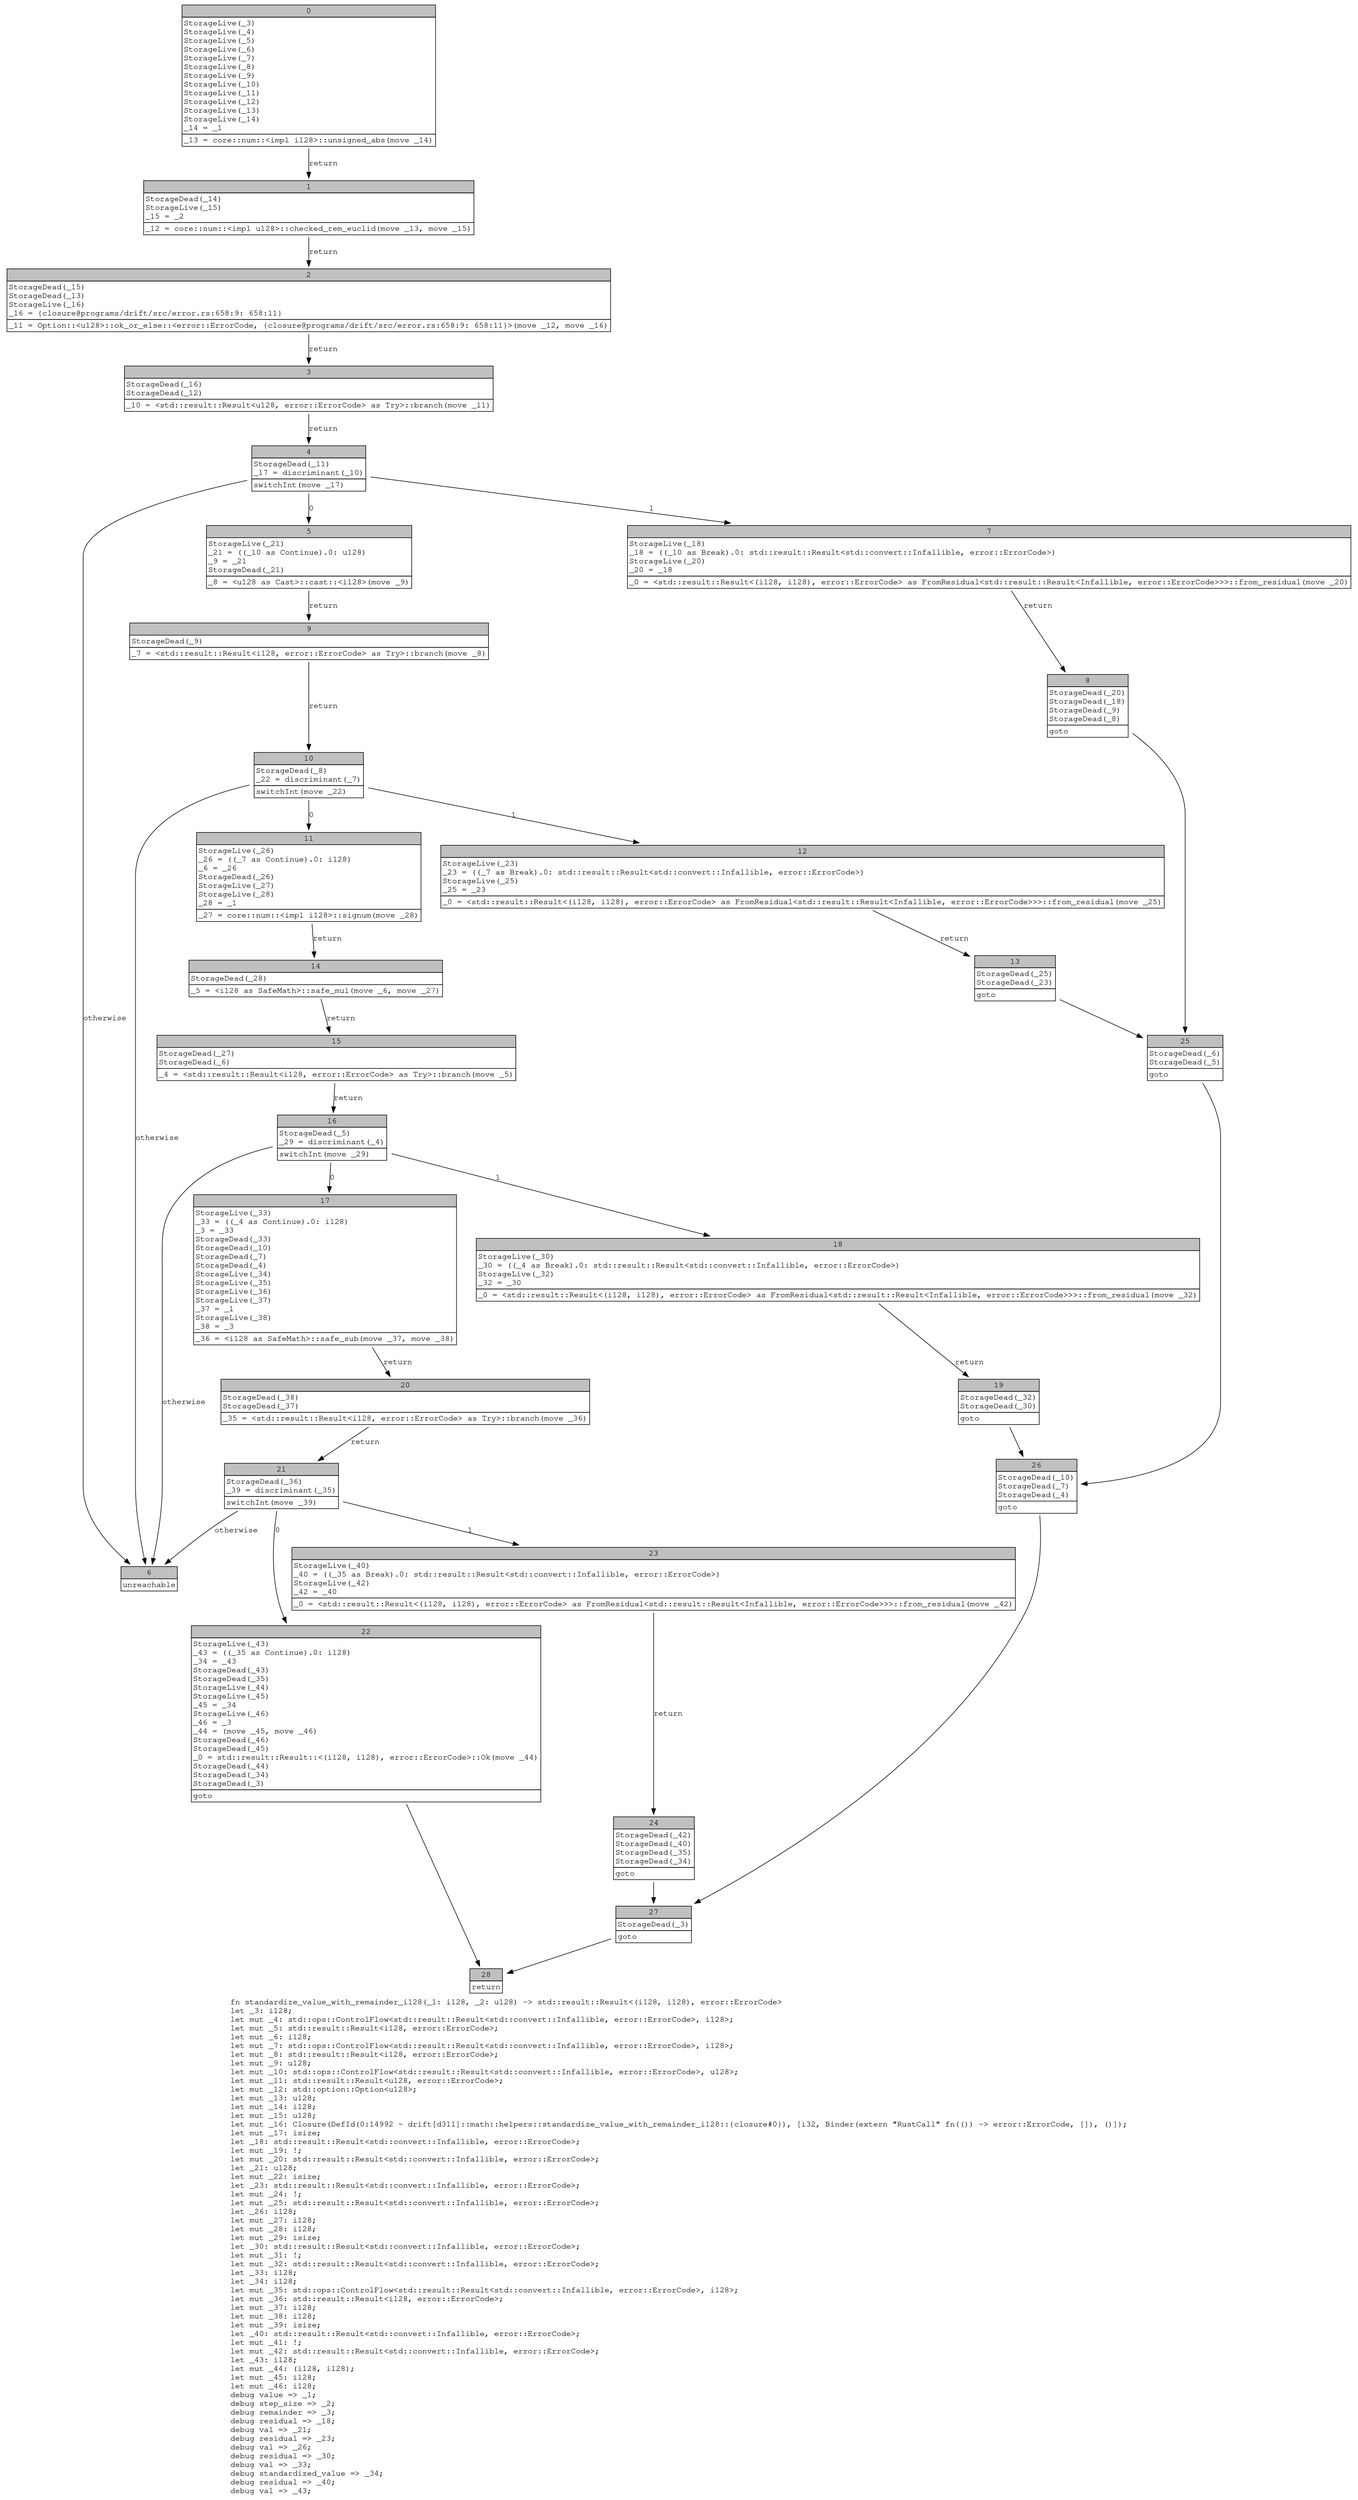 digraph Mir_0_2315 {
    graph [fontname="Courier, monospace"];
    node [fontname="Courier, monospace"];
    edge [fontname="Courier, monospace"];
    label=<fn standardize_value_with_remainder_i128(_1: i128, _2: u128) -&gt; std::result::Result&lt;(i128, i128), error::ErrorCode&gt;<br align="left"/>let _3: i128;<br align="left"/>let mut _4: std::ops::ControlFlow&lt;std::result::Result&lt;std::convert::Infallible, error::ErrorCode&gt;, i128&gt;;<br align="left"/>let mut _5: std::result::Result&lt;i128, error::ErrorCode&gt;;<br align="left"/>let mut _6: i128;<br align="left"/>let mut _7: std::ops::ControlFlow&lt;std::result::Result&lt;std::convert::Infallible, error::ErrorCode&gt;, i128&gt;;<br align="left"/>let mut _8: std::result::Result&lt;i128, error::ErrorCode&gt;;<br align="left"/>let mut _9: u128;<br align="left"/>let mut _10: std::ops::ControlFlow&lt;std::result::Result&lt;std::convert::Infallible, error::ErrorCode&gt;, u128&gt;;<br align="left"/>let mut _11: std::result::Result&lt;u128, error::ErrorCode&gt;;<br align="left"/>let mut _12: std::option::Option&lt;u128&gt;;<br align="left"/>let mut _13: u128;<br align="left"/>let mut _14: i128;<br align="left"/>let mut _15: u128;<br align="left"/>let mut _16: Closure(DefId(0:14992 ~ drift[d311]::math::helpers::standardize_value_with_remainder_i128::{closure#0}), [i32, Binder(extern &quot;RustCall&quot; fn(()) -&gt; error::ErrorCode, []), ()]);<br align="left"/>let mut _17: isize;<br align="left"/>let _18: std::result::Result&lt;std::convert::Infallible, error::ErrorCode&gt;;<br align="left"/>let mut _19: !;<br align="left"/>let mut _20: std::result::Result&lt;std::convert::Infallible, error::ErrorCode&gt;;<br align="left"/>let _21: u128;<br align="left"/>let mut _22: isize;<br align="left"/>let _23: std::result::Result&lt;std::convert::Infallible, error::ErrorCode&gt;;<br align="left"/>let mut _24: !;<br align="left"/>let mut _25: std::result::Result&lt;std::convert::Infallible, error::ErrorCode&gt;;<br align="left"/>let _26: i128;<br align="left"/>let mut _27: i128;<br align="left"/>let mut _28: i128;<br align="left"/>let mut _29: isize;<br align="left"/>let _30: std::result::Result&lt;std::convert::Infallible, error::ErrorCode&gt;;<br align="left"/>let mut _31: !;<br align="left"/>let mut _32: std::result::Result&lt;std::convert::Infallible, error::ErrorCode&gt;;<br align="left"/>let _33: i128;<br align="left"/>let _34: i128;<br align="left"/>let mut _35: std::ops::ControlFlow&lt;std::result::Result&lt;std::convert::Infallible, error::ErrorCode&gt;, i128&gt;;<br align="left"/>let mut _36: std::result::Result&lt;i128, error::ErrorCode&gt;;<br align="left"/>let mut _37: i128;<br align="left"/>let mut _38: i128;<br align="left"/>let mut _39: isize;<br align="left"/>let _40: std::result::Result&lt;std::convert::Infallible, error::ErrorCode&gt;;<br align="left"/>let mut _41: !;<br align="left"/>let mut _42: std::result::Result&lt;std::convert::Infallible, error::ErrorCode&gt;;<br align="left"/>let _43: i128;<br align="left"/>let mut _44: (i128, i128);<br align="left"/>let mut _45: i128;<br align="left"/>let mut _46: i128;<br align="left"/>debug value =&gt; _1;<br align="left"/>debug step_size =&gt; _2;<br align="left"/>debug remainder =&gt; _3;<br align="left"/>debug residual =&gt; _18;<br align="left"/>debug val =&gt; _21;<br align="left"/>debug residual =&gt; _23;<br align="left"/>debug val =&gt; _26;<br align="left"/>debug residual =&gt; _30;<br align="left"/>debug val =&gt; _33;<br align="left"/>debug standardized_value =&gt; _34;<br align="left"/>debug residual =&gt; _40;<br align="left"/>debug val =&gt; _43;<br align="left"/>>;
    bb0__0_2315 [shape="none", label=<<table border="0" cellborder="1" cellspacing="0"><tr><td bgcolor="gray" align="center" colspan="1">0</td></tr><tr><td align="left" balign="left">StorageLive(_3)<br/>StorageLive(_4)<br/>StorageLive(_5)<br/>StorageLive(_6)<br/>StorageLive(_7)<br/>StorageLive(_8)<br/>StorageLive(_9)<br/>StorageLive(_10)<br/>StorageLive(_11)<br/>StorageLive(_12)<br/>StorageLive(_13)<br/>StorageLive(_14)<br/>_14 = _1<br/></td></tr><tr><td align="left">_13 = core::num::&lt;impl i128&gt;::unsigned_abs(move _14)</td></tr></table>>];
    bb1__0_2315 [shape="none", label=<<table border="0" cellborder="1" cellspacing="0"><tr><td bgcolor="gray" align="center" colspan="1">1</td></tr><tr><td align="left" balign="left">StorageDead(_14)<br/>StorageLive(_15)<br/>_15 = _2<br/></td></tr><tr><td align="left">_12 = core::num::&lt;impl u128&gt;::checked_rem_euclid(move _13, move _15)</td></tr></table>>];
    bb2__0_2315 [shape="none", label=<<table border="0" cellborder="1" cellspacing="0"><tr><td bgcolor="gray" align="center" colspan="1">2</td></tr><tr><td align="left" balign="left">StorageDead(_15)<br/>StorageDead(_13)<br/>StorageLive(_16)<br/>_16 = {closure@programs/drift/src/error.rs:658:9: 658:11}<br/></td></tr><tr><td align="left">_11 = Option::&lt;u128&gt;::ok_or_else::&lt;error::ErrorCode, {closure@programs/drift/src/error.rs:658:9: 658:11}&gt;(move _12, move _16)</td></tr></table>>];
    bb3__0_2315 [shape="none", label=<<table border="0" cellborder="1" cellspacing="0"><tr><td bgcolor="gray" align="center" colspan="1">3</td></tr><tr><td align="left" balign="left">StorageDead(_16)<br/>StorageDead(_12)<br/></td></tr><tr><td align="left">_10 = &lt;std::result::Result&lt;u128, error::ErrorCode&gt; as Try&gt;::branch(move _11)</td></tr></table>>];
    bb4__0_2315 [shape="none", label=<<table border="0" cellborder="1" cellspacing="0"><tr><td bgcolor="gray" align="center" colspan="1">4</td></tr><tr><td align="left" balign="left">StorageDead(_11)<br/>_17 = discriminant(_10)<br/></td></tr><tr><td align="left">switchInt(move _17)</td></tr></table>>];
    bb5__0_2315 [shape="none", label=<<table border="0" cellborder="1" cellspacing="0"><tr><td bgcolor="gray" align="center" colspan="1">5</td></tr><tr><td align="left" balign="left">StorageLive(_21)<br/>_21 = ((_10 as Continue).0: u128)<br/>_9 = _21<br/>StorageDead(_21)<br/></td></tr><tr><td align="left">_8 = &lt;u128 as Cast&gt;::cast::&lt;i128&gt;(move _9)</td></tr></table>>];
    bb6__0_2315 [shape="none", label=<<table border="0" cellborder="1" cellspacing="0"><tr><td bgcolor="gray" align="center" colspan="1">6</td></tr><tr><td align="left">unreachable</td></tr></table>>];
    bb7__0_2315 [shape="none", label=<<table border="0" cellborder="1" cellspacing="0"><tr><td bgcolor="gray" align="center" colspan="1">7</td></tr><tr><td align="left" balign="left">StorageLive(_18)<br/>_18 = ((_10 as Break).0: std::result::Result&lt;std::convert::Infallible, error::ErrorCode&gt;)<br/>StorageLive(_20)<br/>_20 = _18<br/></td></tr><tr><td align="left">_0 = &lt;std::result::Result&lt;(i128, i128), error::ErrorCode&gt; as FromResidual&lt;std::result::Result&lt;Infallible, error::ErrorCode&gt;&gt;&gt;::from_residual(move _20)</td></tr></table>>];
    bb8__0_2315 [shape="none", label=<<table border="0" cellborder="1" cellspacing="0"><tr><td bgcolor="gray" align="center" colspan="1">8</td></tr><tr><td align="left" balign="left">StorageDead(_20)<br/>StorageDead(_18)<br/>StorageDead(_9)<br/>StorageDead(_8)<br/></td></tr><tr><td align="left">goto</td></tr></table>>];
    bb9__0_2315 [shape="none", label=<<table border="0" cellborder="1" cellspacing="0"><tr><td bgcolor="gray" align="center" colspan="1">9</td></tr><tr><td align="left" balign="left">StorageDead(_9)<br/></td></tr><tr><td align="left">_7 = &lt;std::result::Result&lt;i128, error::ErrorCode&gt; as Try&gt;::branch(move _8)</td></tr></table>>];
    bb10__0_2315 [shape="none", label=<<table border="0" cellborder="1" cellspacing="0"><tr><td bgcolor="gray" align="center" colspan="1">10</td></tr><tr><td align="left" balign="left">StorageDead(_8)<br/>_22 = discriminant(_7)<br/></td></tr><tr><td align="left">switchInt(move _22)</td></tr></table>>];
    bb11__0_2315 [shape="none", label=<<table border="0" cellborder="1" cellspacing="0"><tr><td bgcolor="gray" align="center" colspan="1">11</td></tr><tr><td align="left" balign="left">StorageLive(_26)<br/>_26 = ((_7 as Continue).0: i128)<br/>_6 = _26<br/>StorageDead(_26)<br/>StorageLive(_27)<br/>StorageLive(_28)<br/>_28 = _1<br/></td></tr><tr><td align="left">_27 = core::num::&lt;impl i128&gt;::signum(move _28)</td></tr></table>>];
    bb12__0_2315 [shape="none", label=<<table border="0" cellborder="1" cellspacing="0"><tr><td bgcolor="gray" align="center" colspan="1">12</td></tr><tr><td align="left" balign="left">StorageLive(_23)<br/>_23 = ((_7 as Break).0: std::result::Result&lt;std::convert::Infallible, error::ErrorCode&gt;)<br/>StorageLive(_25)<br/>_25 = _23<br/></td></tr><tr><td align="left">_0 = &lt;std::result::Result&lt;(i128, i128), error::ErrorCode&gt; as FromResidual&lt;std::result::Result&lt;Infallible, error::ErrorCode&gt;&gt;&gt;::from_residual(move _25)</td></tr></table>>];
    bb13__0_2315 [shape="none", label=<<table border="0" cellborder="1" cellspacing="0"><tr><td bgcolor="gray" align="center" colspan="1">13</td></tr><tr><td align="left" balign="left">StorageDead(_25)<br/>StorageDead(_23)<br/></td></tr><tr><td align="left">goto</td></tr></table>>];
    bb14__0_2315 [shape="none", label=<<table border="0" cellborder="1" cellspacing="0"><tr><td bgcolor="gray" align="center" colspan="1">14</td></tr><tr><td align="left" balign="left">StorageDead(_28)<br/></td></tr><tr><td align="left">_5 = &lt;i128 as SafeMath&gt;::safe_mul(move _6, move _27)</td></tr></table>>];
    bb15__0_2315 [shape="none", label=<<table border="0" cellborder="1" cellspacing="0"><tr><td bgcolor="gray" align="center" colspan="1">15</td></tr><tr><td align="left" balign="left">StorageDead(_27)<br/>StorageDead(_6)<br/></td></tr><tr><td align="left">_4 = &lt;std::result::Result&lt;i128, error::ErrorCode&gt; as Try&gt;::branch(move _5)</td></tr></table>>];
    bb16__0_2315 [shape="none", label=<<table border="0" cellborder="1" cellspacing="0"><tr><td bgcolor="gray" align="center" colspan="1">16</td></tr><tr><td align="left" balign="left">StorageDead(_5)<br/>_29 = discriminant(_4)<br/></td></tr><tr><td align="left">switchInt(move _29)</td></tr></table>>];
    bb17__0_2315 [shape="none", label=<<table border="0" cellborder="1" cellspacing="0"><tr><td bgcolor="gray" align="center" colspan="1">17</td></tr><tr><td align="left" balign="left">StorageLive(_33)<br/>_33 = ((_4 as Continue).0: i128)<br/>_3 = _33<br/>StorageDead(_33)<br/>StorageDead(_10)<br/>StorageDead(_7)<br/>StorageDead(_4)<br/>StorageLive(_34)<br/>StorageLive(_35)<br/>StorageLive(_36)<br/>StorageLive(_37)<br/>_37 = _1<br/>StorageLive(_38)<br/>_38 = _3<br/></td></tr><tr><td align="left">_36 = &lt;i128 as SafeMath&gt;::safe_sub(move _37, move _38)</td></tr></table>>];
    bb18__0_2315 [shape="none", label=<<table border="0" cellborder="1" cellspacing="0"><tr><td bgcolor="gray" align="center" colspan="1">18</td></tr><tr><td align="left" balign="left">StorageLive(_30)<br/>_30 = ((_4 as Break).0: std::result::Result&lt;std::convert::Infallible, error::ErrorCode&gt;)<br/>StorageLive(_32)<br/>_32 = _30<br/></td></tr><tr><td align="left">_0 = &lt;std::result::Result&lt;(i128, i128), error::ErrorCode&gt; as FromResidual&lt;std::result::Result&lt;Infallible, error::ErrorCode&gt;&gt;&gt;::from_residual(move _32)</td></tr></table>>];
    bb19__0_2315 [shape="none", label=<<table border="0" cellborder="1" cellspacing="0"><tr><td bgcolor="gray" align="center" colspan="1">19</td></tr><tr><td align="left" balign="left">StorageDead(_32)<br/>StorageDead(_30)<br/></td></tr><tr><td align="left">goto</td></tr></table>>];
    bb20__0_2315 [shape="none", label=<<table border="0" cellborder="1" cellspacing="0"><tr><td bgcolor="gray" align="center" colspan="1">20</td></tr><tr><td align="left" balign="left">StorageDead(_38)<br/>StorageDead(_37)<br/></td></tr><tr><td align="left">_35 = &lt;std::result::Result&lt;i128, error::ErrorCode&gt; as Try&gt;::branch(move _36)</td></tr></table>>];
    bb21__0_2315 [shape="none", label=<<table border="0" cellborder="1" cellspacing="0"><tr><td bgcolor="gray" align="center" colspan="1">21</td></tr><tr><td align="left" balign="left">StorageDead(_36)<br/>_39 = discriminant(_35)<br/></td></tr><tr><td align="left">switchInt(move _39)</td></tr></table>>];
    bb22__0_2315 [shape="none", label=<<table border="0" cellborder="1" cellspacing="0"><tr><td bgcolor="gray" align="center" colspan="1">22</td></tr><tr><td align="left" balign="left">StorageLive(_43)<br/>_43 = ((_35 as Continue).0: i128)<br/>_34 = _43<br/>StorageDead(_43)<br/>StorageDead(_35)<br/>StorageLive(_44)<br/>StorageLive(_45)<br/>_45 = _34<br/>StorageLive(_46)<br/>_46 = _3<br/>_44 = (move _45, move _46)<br/>StorageDead(_46)<br/>StorageDead(_45)<br/>_0 = std::result::Result::&lt;(i128, i128), error::ErrorCode&gt;::Ok(move _44)<br/>StorageDead(_44)<br/>StorageDead(_34)<br/>StorageDead(_3)<br/></td></tr><tr><td align="left">goto</td></tr></table>>];
    bb23__0_2315 [shape="none", label=<<table border="0" cellborder="1" cellspacing="0"><tr><td bgcolor="gray" align="center" colspan="1">23</td></tr><tr><td align="left" balign="left">StorageLive(_40)<br/>_40 = ((_35 as Break).0: std::result::Result&lt;std::convert::Infallible, error::ErrorCode&gt;)<br/>StorageLive(_42)<br/>_42 = _40<br/></td></tr><tr><td align="left">_0 = &lt;std::result::Result&lt;(i128, i128), error::ErrorCode&gt; as FromResidual&lt;std::result::Result&lt;Infallible, error::ErrorCode&gt;&gt;&gt;::from_residual(move _42)</td></tr></table>>];
    bb24__0_2315 [shape="none", label=<<table border="0" cellborder="1" cellspacing="0"><tr><td bgcolor="gray" align="center" colspan="1">24</td></tr><tr><td align="left" balign="left">StorageDead(_42)<br/>StorageDead(_40)<br/>StorageDead(_35)<br/>StorageDead(_34)<br/></td></tr><tr><td align="left">goto</td></tr></table>>];
    bb25__0_2315 [shape="none", label=<<table border="0" cellborder="1" cellspacing="0"><tr><td bgcolor="gray" align="center" colspan="1">25</td></tr><tr><td align="left" balign="left">StorageDead(_6)<br/>StorageDead(_5)<br/></td></tr><tr><td align="left">goto</td></tr></table>>];
    bb26__0_2315 [shape="none", label=<<table border="0" cellborder="1" cellspacing="0"><tr><td bgcolor="gray" align="center" colspan="1">26</td></tr><tr><td align="left" balign="left">StorageDead(_10)<br/>StorageDead(_7)<br/>StorageDead(_4)<br/></td></tr><tr><td align="left">goto</td></tr></table>>];
    bb27__0_2315 [shape="none", label=<<table border="0" cellborder="1" cellspacing="0"><tr><td bgcolor="gray" align="center" colspan="1">27</td></tr><tr><td align="left" balign="left">StorageDead(_3)<br/></td></tr><tr><td align="left">goto</td></tr></table>>];
    bb28__0_2315 [shape="none", label=<<table border="0" cellborder="1" cellspacing="0"><tr><td bgcolor="gray" align="center" colspan="1">28</td></tr><tr><td align="left">return</td></tr></table>>];
    bb0__0_2315 -> bb1__0_2315 [label="return"];
    bb1__0_2315 -> bb2__0_2315 [label="return"];
    bb2__0_2315 -> bb3__0_2315 [label="return"];
    bb3__0_2315 -> bb4__0_2315 [label="return"];
    bb4__0_2315 -> bb5__0_2315 [label="0"];
    bb4__0_2315 -> bb7__0_2315 [label="1"];
    bb4__0_2315 -> bb6__0_2315 [label="otherwise"];
    bb5__0_2315 -> bb9__0_2315 [label="return"];
    bb7__0_2315 -> bb8__0_2315 [label="return"];
    bb8__0_2315 -> bb25__0_2315 [label=""];
    bb9__0_2315 -> bb10__0_2315 [label="return"];
    bb10__0_2315 -> bb11__0_2315 [label="0"];
    bb10__0_2315 -> bb12__0_2315 [label="1"];
    bb10__0_2315 -> bb6__0_2315 [label="otherwise"];
    bb11__0_2315 -> bb14__0_2315 [label="return"];
    bb12__0_2315 -> bb13__0_2315 [label="return"];
    bb13__0_2315 -> bb25__0_2315 [label=""];
    bb14__0_2315 -> bb15__0_2315 [label="return"];
    bb15__0_2315 -> bb16__0_2315 [label="return"];
    bb16__0_2315 -> bb17__0_2315 [label="0"];
    bb16__0_2315 -> bb18__0_2315 [label="1"];
    bb16__0_2315 -> bb6__0_2315 [label="otherwise"];
    bb17__0_2315 -> bb20__0_2315 [label="return"];
    bb18__0_2315 -> bb19__0_2315 [label="return"];
    bb19__0_2315 -> bb26__0_2315 [label=""];
    bb20__0_2315 -> bb21__0_2315 [label="return"];
    bb21__0_2315 -> bb22__0_2315 [label="0"];
    bb21__0_2315 -> bb23__0_2315 [label="1"];
    bb21__0_2315 -> bb6__0_2315 [label="otherwise"];
    bb22__0_2315 -> bb28__0_2315 [label=""];
    bb23__0_2315 -> bb24__0_2315 [label="return"];
    bb24__0_2315 -> bb27__0_2315 [label=""];
    bb25__0_2315 -> bb26__0_2315 [label=""];
    bb26__0_2315 -> bb27__0_2315 [label=""];
    bb27__0_2315 -> bb28__0_2315 [label=""];
}
